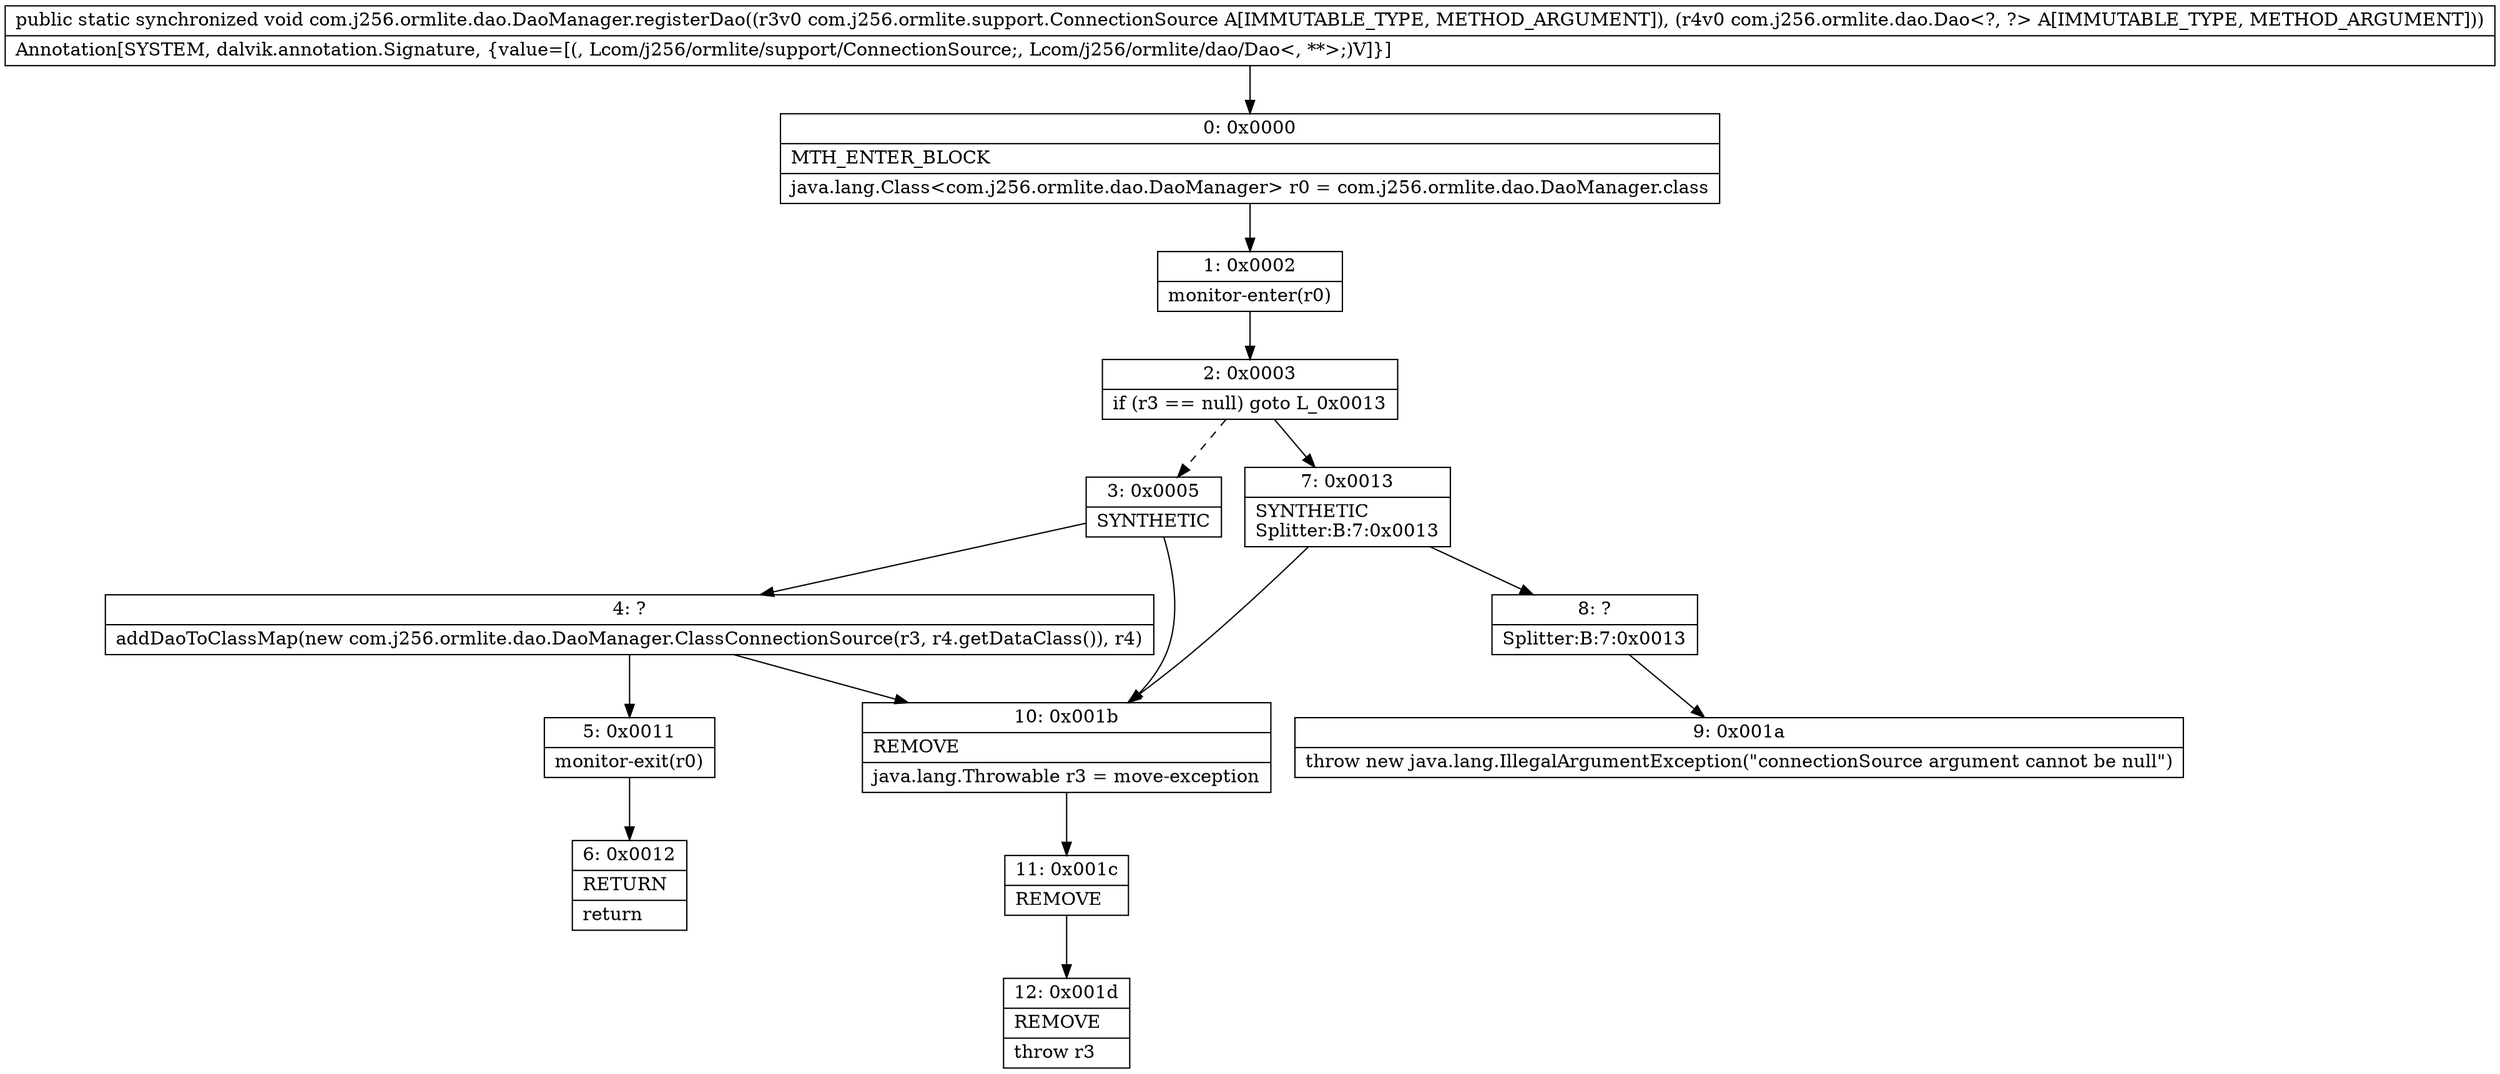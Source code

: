 digraph "CFG forcom.j256.ormlite.dao.DaoManager.registerDao(Lcom\/j256\/ormlite\/support\/ConnectionSource;Lcom\/j256\/ormlite\/dao\/Dao;)V" {
Node_0 [shape=record,label="{0\:\ 0x0000|MTH_ENTER_BLOCK\l|java.lang.Class\<com.j256.ormlite.dao.DaoManager\> r0 = com.j256.ormlite.dao.DaoManager.class\l}"];
Node_1 [shape=record,label="{1\:\ 0x0002|monitor\-enter(r0)\l}"];
Node_2 [shape=record,label="{2\:\ 0x0003|if (r3 == null) goto L_0x0013\l}"];
Node_3 [shape=record,label="{3\:\ 0x0005|SYNTHETIC\l}"];
Node_4 [shape=record,label="{4\:\ ?|addDaoToClassMap(new com.j256.ormlite.dao.DaoManager.ClassConnectionSource(r3, r4.getDataClass()), r4)\l}"];
Node_5 [shape=record,label="{5\:\ 0x0011|monitor\-exit(r0)\l}"];
Node_6 [shape=record,label="{6\:\ 0x0012|RETURN\l|return\l}"];
Node_7 [shape=record,label="{7\:\ 0x0013|SYNTHETIC\lSplitter:B:7:0x0013\l}"];
Node_8 [shape=record,label="{8\:\ ?|Splitter:B:7:0x0013\l}"];
Node_9 [shape=record,label="{9\:\ 0x001a|throw new java.lang.IllegalArgumentException(\"connectionSource argument cannot be null\")\l}"];
Node_10 [shape=record,label="{10\:\ 0x001b|REMOVE\l|java.lang.Throwable r3 = move\-exception\l}"];
Node_11 [shape=record,label="{11\:\ 0x001c|REMOVE\l}"];
Node_12 [shape=record,label="{12\:\ 0x001d|REMOVE\l|throw r3\l}"];
MethodNode[shape=record,label="{public static synchronized void com.j256.ormlite.dao.DaoManager.registerDao((r3v0 com.j256.ormlite.support.ConnectionSource A[IMMUTABLE_TYPE, METHOD_ARGUMENT]), (r4v0 com.j256.ormlite.dao.Dao\<?, ?\> A[IMMUTABLE_TYPE, METHOD_ARGUMENT]))  | Annotation[SYSTEM, dalvik.annotation.Signature, \{value=[(, Lcom\/j256\/ormlite\/support\/ConnectionSource;, Lcom\/j256\/ormlite\/dao\/Dao\<, **\>;)V]\}]\l}"];
MethodNode -> Node_0;
Node_0 -> Node_1;
Node_1 -> Node_2;
Node_2 -> Node_3[style=dashed];
Node_2 -> Node_7;
Node_3 -> Node_4;
Node_3 -> Node_10;
Node_4 -> Node_5;
Node_4 -> Node_10;
Node_5 -> Node_6;
Node_7 -> Node_8;
Node_7 -> Node_10;
Node_8 -> Node_9;
Node_10 -> Node_11;
Node_11 -> Node_12;
}


